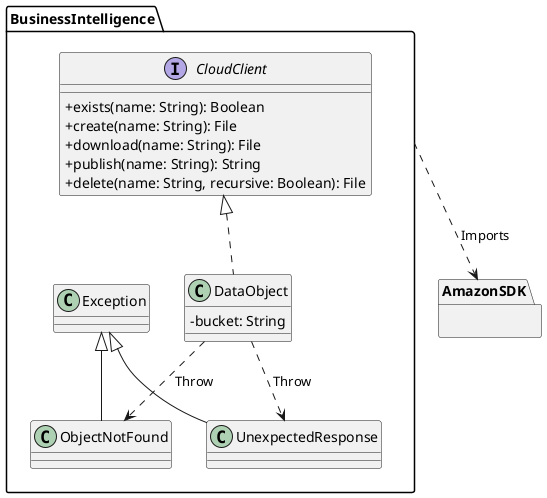 @startuml DataObject
skinparam classAttributeIconSize 0
package BusinessIntelligence {
    interface CloudClient {
     +exists(name: String): Boolean
     +create(name: String): File
     +download(name: String): File
     +publish(name: String): String
     +delete(name: String, recursive: Boolean): File
    }

    class DataObject {
     -bucket: String
    }

    class Exception
    class ObjectNotFound
    class UnexpectedResponse

    CloudClient <|.. DataObject

    Exception <|-- ObjectNotFound
    Exception <|-- UnexpectedResponse

    DataObject ..> ObjectNotFound: Throw
    DataObject ..> UnexpectedResponse: Throw
}

package AmazonSDK {}

BusinessIntelligence ..> AmazonSDK: Imports

@enduml
